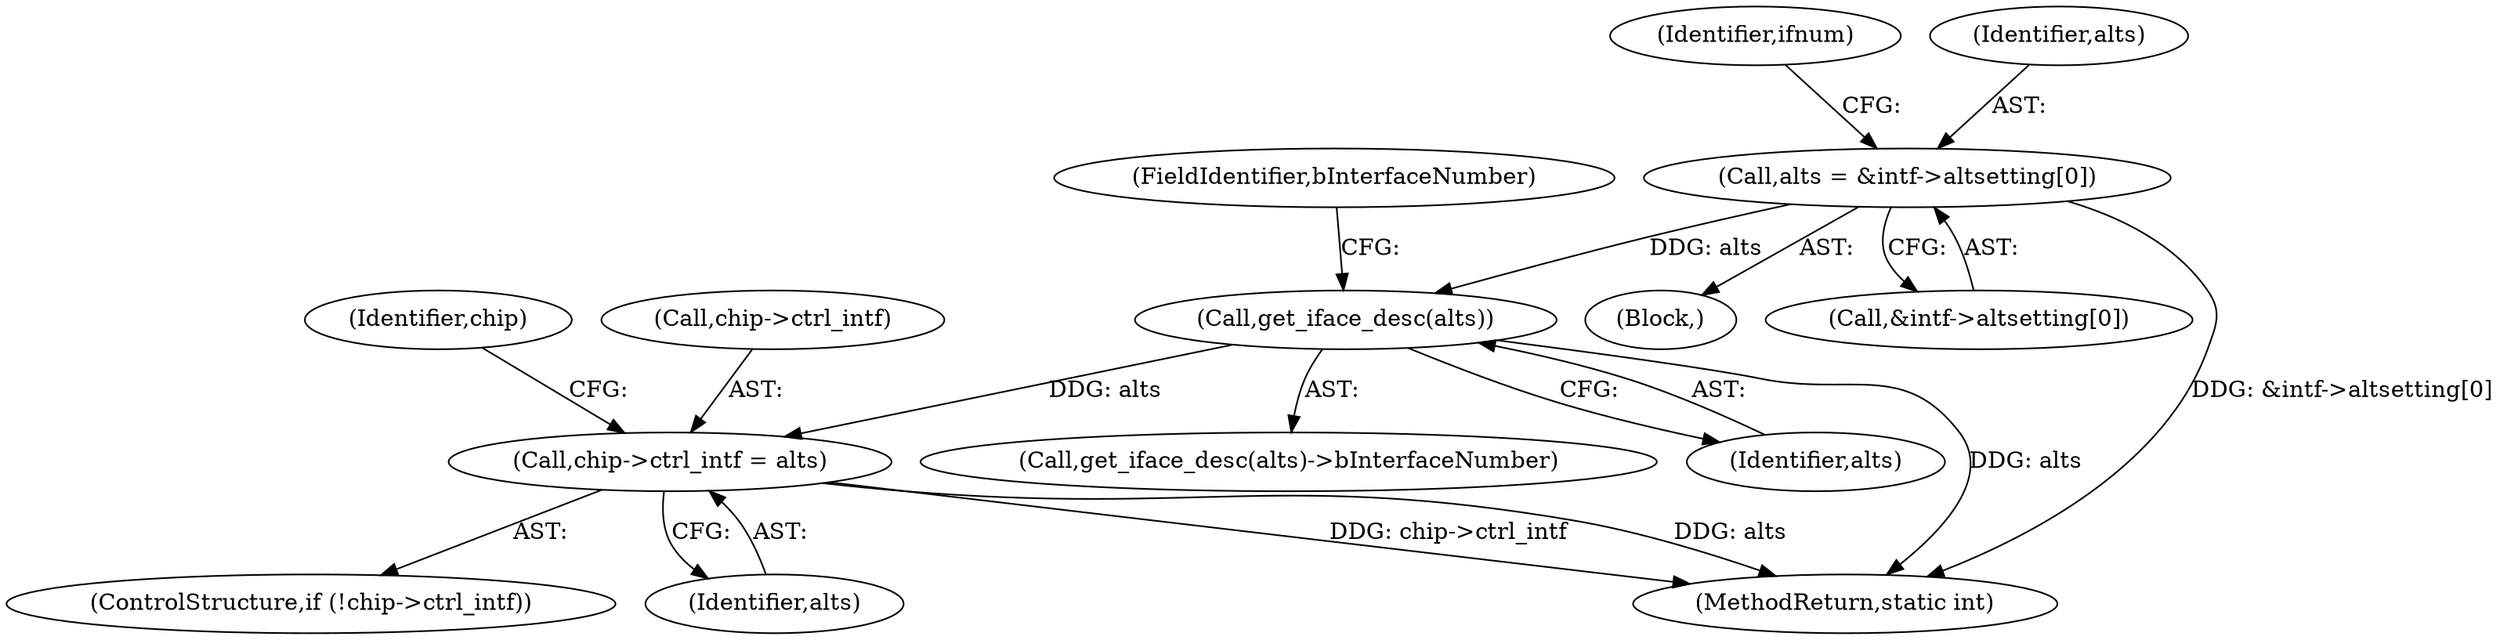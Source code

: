 digraph "0_linux_5f8cf712582617d523120df67d392059eaf2fc4b@array" {
"1000132" [label="(Call,alts = &intf->altsetting[0])"];
"1000143" [label="(Call,get_iface_desc(alts))"];
"1000391" [label="(Call,chip->ctrl_intf = alts)"];
"1000386" [label="(ControlStructure,if (!chip->ctrl_intf))"];
"1000141" [label="(Identifier,ifnum)"];
"1000142" [label="(Call,get_iface_desc(alts)->bInterfaceNumber)"];
"1000395" [label="(Identifier,alts)"];
"1000398" [label="(Identifier,chip)"];
"1000144" [label="(Identifier,alts)"];
"1000133" [label="(Identifier,alts)"];
"1000143" [label="(Call,get_iface_desc(alts))"];
"1000391" [label="(Call,chip->ctrl_intf = alts)"];
"1000112" [label="(Block,)"];
"1000134" [label="(Call,&intf->altsetting[0])"];
"1000132" [label="(Call,alts = &intf->altsetting[0])"];
"1000510" [label="(MethodReturn,static int)"];
"1000392" [label="(Call,chip->ctrl_intf)"];
"1000145" [label="(FieldIdentifier,bInterfaceNumber)"];
"1000132" -> "1000112"  [label="AST: "];
"1000132" -> "1000134"  [label="CFG: "];
"1000133" -> "1000132"  [label="AST: "];
"1000134" -> "1000132"  [label="AST: "];
"1000141" -> "1000132"  [label="CFG: "];
"1000132" -> "1000510"  [label="DDG: &intf->altsetting[0]"];
"1000132" -> "1000143"  [label="DDG: alts"];
"1000143" -> "1000142"  [label="AST: "];
"1000143" -> "1000144"  [label="CFG: "];
"1000144" -> "1000143"  [label="AST: "];
"1000145" -> "1000143"  [label="CFG: "];
"1000143" -> "1000510"  [label="DDG: alts"];
"1000143" -> "1000391"  [label="DDG: alts"];
"1000391" -> "1000386"  [label="AST: "];
"1000391" -> "1000395"  [label="CFG: "];
"1000392" -> "1000391"  [label="AST: "];
"1000395" -> "1000391"  [label="AST: "];
"1000398" -> "1000391"  [label="CFG: "];
"1000391" -> "1000510"  [label="DDG: chip->ctrl_intf"];
"1000391" -> "1000510"  [label="DDG: alts"];
}
